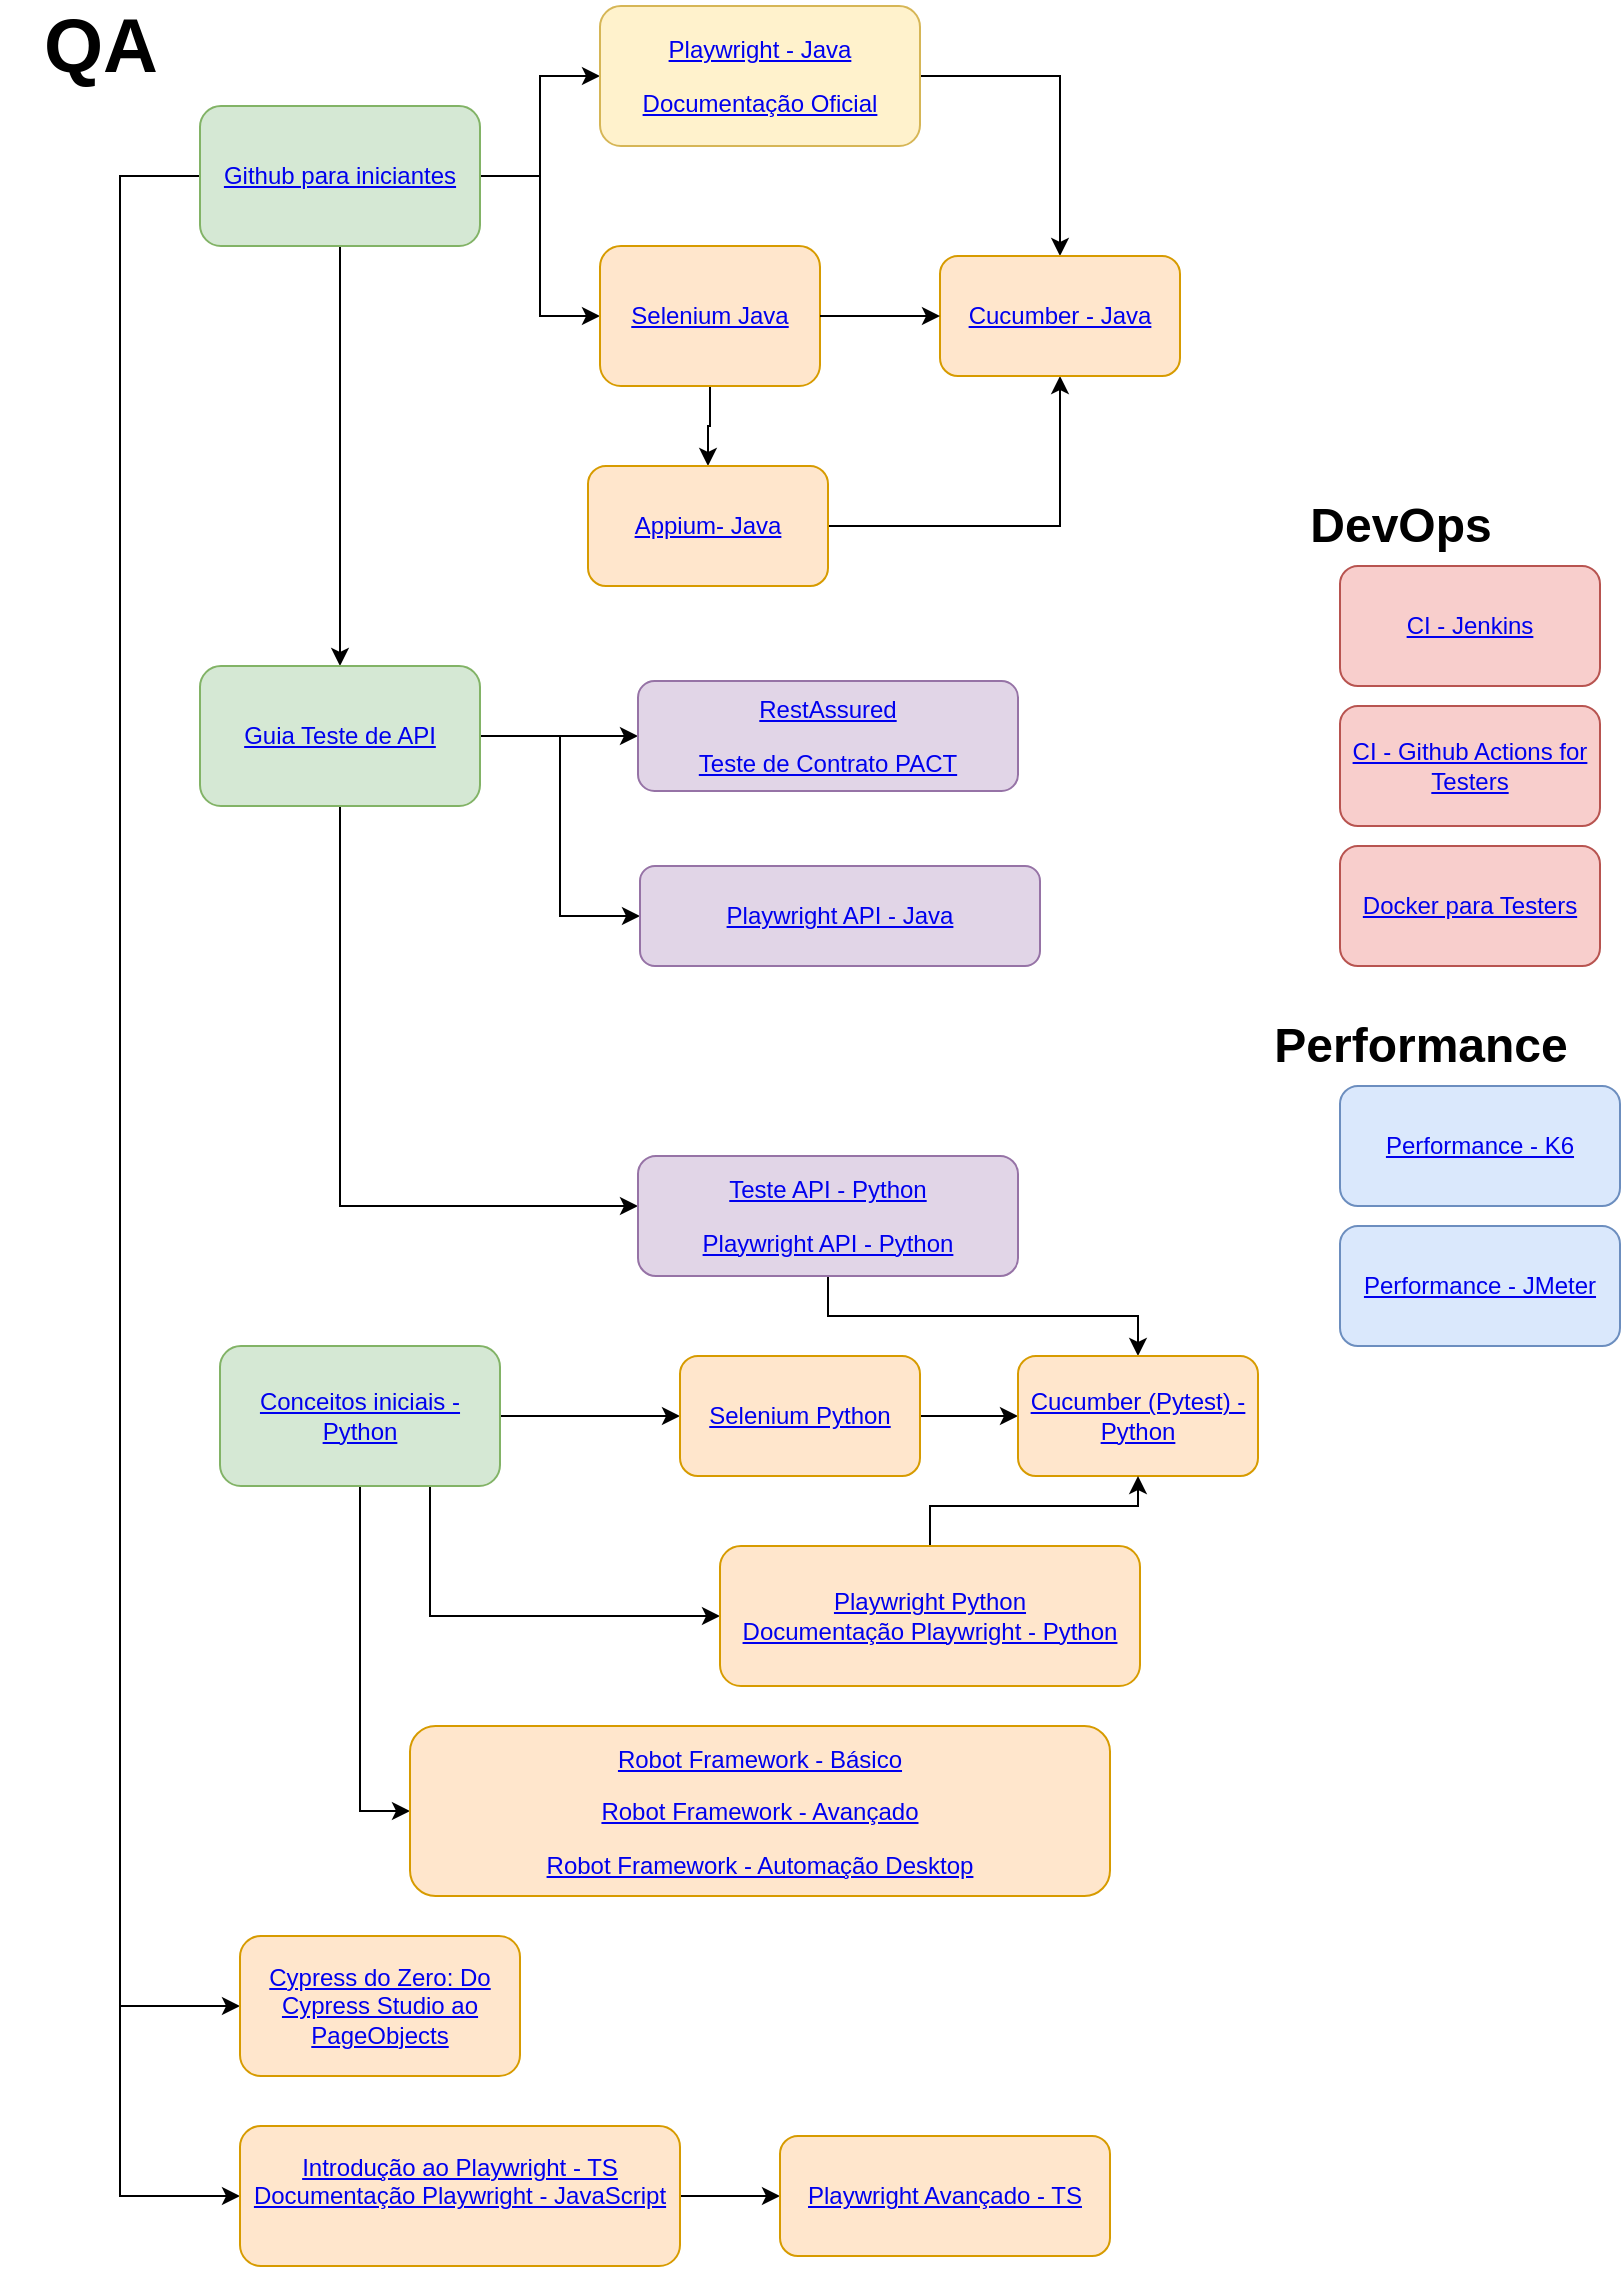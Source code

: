 <mxfile version="24.5.4" type="github">
  <diagram name="Página-1" id="zNzb7YGpmJKHPsOs2Py7">
    <mxGraphModel dx="1426" dy="751" grid="1" gridSize="10" guides="1" tooltips="1" connect="1" arrows="1" fold="1" page="1" pageScale="1" pageWidth="827" pageHeight="1169" math="0" shadow="0">
      <root>
        <mxCell id="0" />
        <mxCell id="1" parent="0" />
        <mxCell id="C-AJYibhgRINaA0Zn2Uu-2" value="" style="edgeStyle=orthogonalEdgeStyle;rounded=0;orthogonalLoop=1;jettySize=auto;html=1;" parent="1" source="VYMMDPcB0hkNtFmYqeaA-1" target="C-AJYibhgRINaA0Zn2Uu-1" edge="1">
          <mxGeometry relative="1" as="geometry" />
        </mxCell>
        <mxCell id="C-AJYibhgRINaA0Zn2Uu-6" value="" style="edgeStyle=orthogonalEdgeStyle;rounded=0;orthogonalLoop=1;jettySize=auto;html=1;entryX=0;entryY=0.5;entryDx=0;entryDy=0;" parent="1" source="VYMMDPcB0hkNtFmYqeaA-1" target="C-AJYibhgRINaA0Zn2Uu-5" edge="1">
          <mxGeometry relative="1" as="geometry" />
        </mxCell>
        <mxCell id="C-AJYibhgRINaA0Zn2Uu-33" style="edgeStyle=orthogonalEdgeStyle;rounded=0;orthogonalLoop=1;jettySize=auto;html=1;" parent="1" source="VYMMDPcB0hkNtFmYqeaA-1" target="C-AJYibhgRINaA0Zn2Uu-14" edge="1">
          <mxGeometry relative="1" as="geometry" />
        </mxCell>
        <mxCell id="C-AJYibhgRINaA0Zn2Uu-36" style="edgeStyle=orthogonalEdgeStyle;rounded=0;orthogonalLoop=1;jettySize=auto;html=1;entryX=0;entryY=0.5;entryDx=0;entryDy=0;" parent="1" source="VYMMDPcB0hkNtFmYqeaA-1" target="C-AJYibhgRINaA0Zn2Uu-31" edge="1">
          <mxGeometry relative="1" as="geometry">
            <Array as="points">
              <mxPoint x="60" y="95" />
              <mxPoint x="60" y="1010" />
            </Array>
          </mxGeometry>
        </mxCell>
        <mxCell id="C-AJYibhgRINaA0Zn2Uu-37" style="edgeStyle=orthogonalEdgeStyle;rounded=0;orthogonalLoop=1;jettySize=auto;html=1;entryX=0;entryY=0.5;entryDx=0;entryDy=0;" parent="1" source="VYMMDPcB0hkNtFmYqeaA-1" target="C-AJYibhgRINaA0Zn2Uu-32" edge="1">
          <mxGeometry relative="1" as="geometry">
            <Array as="points">
              <mxPoint x="60" y="95" />
              <mxPoint x="60" y="1105" />
            </Array>
          </mxGeometry>
        </mxCell>
        <mxCell id="VYMMDPcB0hkNtFmYqeaA-1" value="&lt;a target=&quot;_blank&quot; href=&quot;https://www.udemy.com/git-e-github-para-iniciantes/learn/lecture/5120486#overview&quot;&gt;Github para iniciantes&lt;/a&gt;" style="rounded=1;whiteSpace=wrap;html=1;fillColor=#d5e8d4;strokeColor=#82b366;" parent="1" vertex="1">
          <mxGeometry x="100" y="60" width="140" height="70" as="geometry" />
        </mxCell>
        <mxCell id="C-AJYibhgRINaA0Zn2Uu-27" style="edgeStyle=orthogonalEdgeStyle;rounded=0;orthogonalLoop=1;jettySize=auto;html=1;entryX=0.5;entryY=0;entryDx=0;entryDy=0;" parent="1" source="C-AJYibhgRINaA0Zn2Uu-1" target="C-AJYibhgRINaA0Zn2Uu-9" edge="1">
          <mxGeometry relative="1" as="geometry" />
        </mxCell>
        <mxCell id="C-AJYibhgRINaA0Zn2Uu-1" value="&lt;p&gt;&lt;a target=&quot;_blank&quot; href=&quot;https://www.youtube.com/playlist?list=PLFGoYjJG_fqrjcgRUcc2ubbZGtbRcC6W8&quot;&gt;Playwright - Java&lt;/a&gt;&lt;/p&gt;&lt;p&gt;&lt;a target=&quot;_blank&quot; href=&quot;https://playwright.dev/java/&quot;&gt;Documentação Oficial&lt;/a&gt;&lt;/p&gt;" style="rounded=1;whiteSpace=wrap;html=1;fillColor=#fff2cc;strokeColor=#d6b656;" parent="1" vertex="1">
          <mxGeometry x="300" y="10" width="160" height="70" as="geometry" />
        </mxCell>
        <mxCell id="C-AJYibhgRINaA0Zn2Uu-8" value="" style="edgeStyle=orthogonalEdgeStyle;rounded=0;orthogonalLoop=1;jettySize=auto;html=1;" parent="1" source="C-AJYibhgRINaA0Zn2Uu-5" target="C-AJYibhgRINaA0Zn2Uu-7" edge="1">
          <mxGeometry relative="1" as="geometry" />
        </mxCell>
        <mxCell id="C-AJYibhgRINaA0Zn2Uu-5" value="&lt;a target=&quot;_blank&quot; href=&quot;https://www.youtube.com/watch?v=ZFOdetBp55U&quot;&gt;Selenium Java&lt;/a&gt;" style="rounded=1;whiteSpace=wrap;html=1;fillColor=#ffe6cc;strokeColor=#d79b00;" parent="1" vertex="1">
          <mxGeometry x="300" y="130" width="110" height="70" as="geometry" />
        </mxCell>
        <mxCell id="C-AJYibhgRINaA0Zn2Uu-10" value="" style="edgeStyle=orthogonalEdgeStyle;rounded=0;orthogonalLoop=1;jettySize=auto;html=1;" parent="1" source="C-AJYibhgRINaA0Zn2Uu-7" target="C-AJYibhgRINaA0Zn2Uu-9" edge="1">
          <mxGeometry relative="1" as="geometry" />
        </mxCell>
        <mxCell id="C-AJYibhgRINaA0Zn2Uu-7" value="&lt;a target=&quot;_blank&quot; href=&quot;https://www.udemy.com/testes-appium/learn/lecture/9596868#overview&quot;&gt;Appium- Java&lt;/a&gt;" style="rounded=1;whiteSpace=wrap;html=1;fillColor=#ffe6cc;strokeColor=#d79b00;" parent="1" vertex="1">
          <mxGeometry x="294" y="240" width="120" height="60" as="geometry" />
        </mxCell>
        <mxCell id="C-AJYibhgRINaA0Zn2Uu-9" value="&lt;a target=&quot;_blank&quot; href=&quot;https://www.udemy.com/cucumber-java/learn/lecture/9971142#overview&quot;&gt;Cucumber - Java&lt;/a&gt;" style="rounded=1;whiteSpace=wrap;html=1;fillColor=#ffe6cc;strokeColor=#d79b00;" parent="1" vertex="1">
          <mxGeometry x="470" y="135" width="120" height="60" as="geometry" />
        </mxCell>
        <mxCell id="C-AJYibhgRINaA0Zn2Uu-11" value="" style="endArrow=classic;html=1;rounded=0;exitX=1;exitY=0.5;exitDx=0;exitDy=0;entryX=0;entryY=0.5;entryDx=0;entryDy=0;" parent="1" source="C-AJYibhgRINaA0Zn2Uu-5" target="C-AJYibhgRINaA0Zn2Uu-9" edge="1">
          <mxGeometry width="50" height="50" relative="1" as="geometry">
            <mxPoint x="380" y="290" as="sourcePoint" />
            <mxPoint x="430" y="240" as="targetPoint" />
          </mxGeometry>
        </mxCell>
        <mxCell id="C-AJYibhgRINaA0Zn2Uu-16" value="" style="edgeStyle=orthogonalEdgeStyle;rounded=0;orthogonalLoop=1;jettySize=auto;html=1;" parent="1" source="C-AJYibhgRINaA0Zn2Uu-14" target="C-AJYibhgRINaA0Zn2Uu-15" edge="1">
          <mxGeometry relative="1" as="geometry" />
        </mxCell>
        <mxCell id="C-AJYibhgRINaA0Zn2Uu-18" value="" style="edgeStyle=orthogonalEdgeStyle;rounded=0;orthogonalLoop=1;jettySize=auto;html=1;entryX=0;entryY=0.5;entryDx=0;entryDy=0;" parent="1" source="C-AJYibhgRINaA0Zn2Uu-14" target="C-AJYibhgRINaA0Zn2Uu-17" edge="1">
          <mxGeometry relative="1" as="geometry" />
        </mxCell>
        <mxCell id="C-AJYibhgRINaA0Zn2Uu-20" value="" style="edgeStyle=orthogonalEdgeStyle;rounded=0;orthogonalLoop=1;jettySize=auto;html=1;" parent="1" source="C-AJYibhgRINaA0Zn2Uu-14" target="C-AJYibhgRINaA0Zn2Uu-19" edge="1">
          <mxGeometry relative="1" as="geometry">
            <Array as="points">
              <mxPoint x="170" y="610" />
            </Array>
          </mxGeometry>
        </mxCell>
        <mxCell id="C-AJYibhgRINaA0Zn2Uu-14" value="&lt;a target=&quot;_blank&quot; href=&quot;https://www.youtube.com/playlist?list=PLf8x7B3nFTl17WeEVj405tHlstiq1kNBX&quot;&gt;Guia Teste de API&lt;/a&gt;" style="rounded=1;whiteSpace=wrap;html=1;fillColor=#d5e8d4;strokeColor=#82b366;" parent="1" vertex="1">
          <mxGeometry x="100" y="340" width="140" height="70" as="geometry" />
        </mxCell>
        <mxCell id="C-AJYibhgRINaA0Zn2Uu-15" value="&lt;p&gt;&lt;a target=&quot;_blank&quot; href=&quot;https://www.udemy.com/course/testando-api-rest-com-rest-assured/learn/lecture/14737850#overview&quot;&gt;RestAssured&lt;/a&gt;&lt;/p&gt;&lt;p&gt;&lt;a target=&quot;_blank&quot; href=&quot;https://www.udemy.com/course/testes-de-contrato-em-java-com-pact/&quot;&gt;Teste de Contrato PACT&lt;/a&gt;&lt;/p&gt;" style="rounded=1;whiteSpace=wrap;html=1;fillColor=#e1d5e7;strokeColor=#9673a6;" parent="1" vertex="1">
          <mxGeometry x="319" y="347.5" width="190" height="55" as="geometry" />
        </mxCell>
        <mxCell id="C-AJYibhgRINaA0Zn2Uu-17" value="&lt;a target=&quot;_blank&quot; href=&quot;https://www.youtube.com/playlist?list=PLFGoYjJG_fqpkA13xItqpyr5CXu3HEDkj&quot;&gt;Playwright API - Java&lt;/a&gt;" style="rounded=1;whiteSpace=wrap;html=1;fillColor=#e1d5e7;strokeColor=#9673a6;" parent="1" vertex="1">
          <mxGeometry x="320" y="440" width="200" height="50" as="geometry" />
        </mxCell>
        <mxCell id="C-AJYibhgRINaA0Zn2Uu-26" style="edgeStyle=orthogonalEdgeStyle;rounded=0;orthogonalLoop=1;jettySize=auto;html=1;entryX=0.5;entryY=0;entryDx=0;entryDy=0;" parent="1" source="C-AJYibhgRINaA0Zn2Uu-19" target="C-AJYibhgRINaA0Zn2Uu-24" edge="1">
          <mxGeometry relative="1" as="geometry" />
        </mxCell>
        <mxCell id="C-AJYibhgRINaA0Zn2Uu-19" value="&lt;p&gt;&lt;a target=&quot;_blank&quot; href=&quot;https://testautomationu.applitools.com/python-api-testing/&quot;&gt;Teste API - Python&lt;/a&gt;&lt;/p&gt;&lt;p&gt;&lt;a target=&quot;_blank&quot; href=&quot;https://playwright.dev/python/docs/api-testing&quot;&gt;Playwright API - Python&lt;/a&gt;&lt;/p&gt;" style="rounded=1;whiteSpace=wrap;html=1;fillColor=#e1d5e7;strokeColor=#9673a6;" parent="1" vertex="1">
          <mxGeometry x="319" y="585" width="190" height="60" as="geometry" />
        </mxCell>
        <mxCell id="C-AJYibhgRINaA0Zn2Uu-23" value="" style="edgeStyle=orthogonalEdgeStyle;rounded=0;orthogonalLoop=1;jettySize=auto;html=1;" parent="1" source="C-AJYibhgRINaA0Zn2Uu-21" target="C-AJYibhgRINaA0Zn2Uu-22" edge="1">
          <mxGeometry relative="1" as="geometry" />
        </mxCell>
        <mxCell id="C-AJYibhgRINaA0Zn2Uu-30" value="" style="edgeStyle=orthogonalEdgeStyle;rounded=0;orthogonalLoop=1;jettySize=auto;html=1;entryX=0;entryY=0.5;entryDx=0;entryDy=0;" parent="1" source="C-AJYibhgRINaA0Zn2Uu-21" target="C-AJYibhgRINaA0Zn2Uu-29" edge="1">
          <mxGeometry relative="1" as="geometry" />
        </mxCell>
        <mxCell id="zzAfAyDs1tQzLEzqxF_J-5" value="" style="edgeStyle=orthogonalEdgeStyle;rounded=0;orthogonalLoop=1;jettySize=auto;html=1;exitX=0.75;exitY=1;exitDx=0;exitDy=0;entryX=0;entryY=0.5;entryDx=0;entryDy=0;" edge="1" parent="1" source="C-AJYibhgRINaA0Zn2Uu-21" target="zzAfAyDs1tQzLEzqxF_J-4">
          <mxGeometry relative="1" as="geometry" />
        </mxCell>
        <mxCell id="C-AJYibhgRINaA0Zn2Uu-21" value="&lt;a target=&quot;_blank&quot; href=&quot;https://testautomationu.applitools.com/python-tutorial/&quot;&gt;Conceitos iniciais - Python&lt;/a&gt;" style="rounded=1;whiteSpace=wrap;html=1;fillColor=#d5e8d4;strokeColor=#82b366;" parent="1" vertex="1">
          <mxGeometry x="110" y="680" width="140" height="70" as="geometry" />
        </mxCell>
        <mxCell id="C-AJYibhgRINaA0Zn2Uu-25" value="" style="edgeStyle=orthogonalEdgeStyle;rounded=0;orthogonalLoop=1;jettySize=auto;html=1;" parent="1" source="C-AJYibhgRINaA0Zn2Uu-22" target="C-AJYibhgRINaA0Zn2Uu-24" edge="1">
          <mxGeometry relative="1" as="geometry" />
        </mxCell>
        <mxCell id="C-AJYibhgRINaA0Zn2Uu-22" value="&lt;a target=&quot;_blank&quot; href=&quot;https://testautomationu.applitools.com/selenium-webdriver-python-tutorial/&quot;&gt;Selenium Python&lt;/a&gt;" style="rounded=1;whiteSpace=wrap;html=1;fillColor=#ffe6cc;strokeColor=#d79b00;" parent="1" vertex="1">
          <mxGeometry x="340" y="685" width="120" height="60" as="geometry" />
        </mxCell>
        <mxCell id="C-AJYibhgRINaA0Zn2Uu-24" value="&lt;a target=&quot;_blank&quot; href=&quot;https://testautomationu.applitools.com/behavior-driven-python-with-pytest-bdd/&quot;&gt;Cucumber (Pytest) - Python&lt;/a&gt;" style="rounded=1;whiteSpace=wrap;html=1;fillColor=#ffe6cc;strokeColor=#d79b00;" parent="1" vertex="1">
          <mxGeometry x="509" y="685" width="120" height="60" as="geometry" />
        </mxCell>
        <mxCell id="C-AJYibhgRINaA0Zn2Uu-29" value="&lt;p&gt;&lt;a target=&quot;_blank&quot; href=&quot;https://www.udemy.com/course/automacao-de-testes-com-robot-framework-basico/learn/lecture/9504432#overview&quot;&gt;Robot Framework - Básico&lt;/a&gt;&lt;/p&gt;&lt;p&gt;&lt;a target=&quot;_blank&quot; href=&quot;https://www.udemy.com/course/automacao-de-testes-com-robot-framework-avancado/learn/lecture/16030036?src=sac&amp;amp;kw=Robot#overview&quot;&gt;Robot Framework - Avançado&lt;/a&gt;&lt;/p&gt;&lt;p&gt;&lt;a target=&quot;_blank&quot; href=&quot;https://www.youtube.com/watch?v=WIIm6eeqKM4&quot;&gt;Robot Framework - Automação Desktop&lt;/a&gt;&lt;/p&gt;" style="rounded=1;whiteSpace=wrap;html=1;fillColor=#ffe6cc;strokeColor=#d79b00;" parent="1" vertex="1">
          <mxGeometry x="205" y="870" width="350" height="85" as="geometry" />
        </mxCell>
        <mxCell id="C-AJYibhgRINaA0Zn2Uu-31" value="&lt;a target=&quot;_blank&quot; href=&quot;https://www.udemy.com/course/cypress-do-zero-2023-do-cypress-studio-ao-pageobjects/learn/lecture/39302978#overview&quot;&gt;Cypress do Zero: Do Cypress Studio ao PageObjects&lt;/a&gt;" style="rounded=1;whiteSpace=wrap;html=1;fillColor=#ffe6cc;strokeColor=#d79b00;" parent="1" vertex="1">
          <mxGeometry x="120" y="975" width="140" height="70" as="geometry" />
        </mxCell>
        <mxCell id="zzAfAyDs1tQzLEzqxF_J-2" value="" style="edgeStyle=orthogonalEdgeStyle;rounded=0;orthogonalLoop=1;jettySize=auto;html=1;" edge="1" parent="1" source="C-AJYibhgRINaA0Zn2Uu-32" target="zzAfAyDs1tQzLEzqxF_J-1">
          <mxGeometry relative="1" as="geometry" />
        </mxCell>
        <mxCell id="C-AJYibhgRINaA0Zn2Uu-32" value="&lt;a href=&quot;https://testautomationu.applitools.com/playwright-intro/&quot;&gt;Introdução ao Playwright - TS&lt;/a&gt;&lt;br&gt;&lt;a href=&quot;https://playwright.dev/docs/intro&quot;&gt;Documentação Playwright - JavaScript&lt;/a&gt;&lt;div&gt;&lt;br/&gt;&lt;/div&gt;" style="rounded=1;whiteSpace=wrap;html=1;fillColor=#ffe6cc;strokeColor=#d79b00;" parent="1" vertex="1">
          <mxGeometry x="120" y="1070" width="220" height="70" as="geometry" />
        </mxCell>
        <mxCell id="C-AJYibhgRINaA0Zn2Uu-38" value="DevOps" style="text;strokeColor=none;fillColor=none;html=1;fontSize=24;fontStyle=1;verticalAlign=middle;align=center;" parent="1" vertex="1">
          <mxGeometry x="650" y="250" width="100" height="40" as="geometry" />
        </mxCell>
        <mxCell id="C-AJYibhgRINaA0Zn2Uu-39" value="&lt;a target=&quot;_blank&quot; href=&quot;https://www.udemy.com/course/integracao-continua-jenkins/learn/lecture/18549580#overview&quot;&gt;CI - Jenkins&lt;/a&gt;" style="rounded=1;whiteSpace=wrap;html=1;fillColor=#f8cecc;strokeColor=#b85450;" parent="1" vertex="1">
          <mxGeometry x="670" y="290" width="130" height="60" as="geometry" />
        </mxCell>
        <mxCell id="C-AJYibhgRINaA0Zn2Uu-40" value="&lt;a target=&quot;_blank&quot; href=&quot;https://www.youtube.com/playlist?list=PL9ok7C7Yn9A9jiuK3iGfC6lFCQtxxD9sX&quot;&gt;Docker para Testers&lt;/a&gt;" style="rounded=1;whiteSpace=wrap;html=1;fillColor=#f8cecc;strokeColor=#b85450;" parent="1" vertex="1">
          <mxGeometry x="670" y="430" width="130" height="60" as="geometry" />
        </mxCell>
        <mxCell id="C-AJYibhgRINaA0Zn2Uu-41" value="&lt;a href=&quot;https://www.youtube.com/playlist?list=PL9ok7C7Yn9A-6uidd3RXZPf5EfhxkPXa_&quot; target=&quot;_blank&quot;&gt;CI - Github Actions for Testers&lt;/a&gt;" style="rounded=1;whiteSpace=wrap;html=1;fillColor=#f8cecc;strokeColor=#b85450;" parent="1" vertex="1">
          <mxGeometry x="670" y="360" width="130" height="60" as="geometry" />
        </mxCell>
        <mxCell id="C-AJYibhgRINaA0Zn2Uu-42" value="Performance" style="text;strokeColor=none;fillColor=none;html=1;fontSize=24;fontStyle=1;verticalAlign=middle;align=center;" parent="1" vertex="1">
          <mxGeometry x="660" y="510" width="100" height="40" as="geometry" />
        </mxCell>
        <mxCell id="C-AJYibhgRINaA0Zn2Uu-43" value="&lt;a target=&quot;_blank&quot; href=&quot;https://www.udemy.com/course/teste-de-performance-com-k6/learn/lecture/35993676?components=add_to_cart%2Cavailable_coupons%2Cbase_purchase_section%2Cbuy_button%2Cbuy_for_team%2Ccacheable_buy_button%2Ccacheable_deal_badge%2Ccacheable_discount_expiration%2Ccacheable_price_text%2Ccacheable_purchase_text%2Ccurated_for_ufb_notice_context%2Ccurriculum_context%2Cdeal_badge%2Cdiscount_expiration%2Cgift_this_course%2Cincentives%2Cinstructor_links%2Clifetime_access_context%2Cmoney_back_guarantee%2Cprice_text%2Cpurchase_tabs_context%2Cpurchase%2Crecommendation%2Credeem_coupon%2Csidebar_container%2Cpurchase_body_container#overview&quot;&gt;Performance - K6&lt;/a&gt;" style="rounded=1;whiteSpace=wrap;html=1;fillColor=#dae8fc;strokeColor=#6c8ebf;" parent="1" vertex="1">
          <mxGeometry x="670" y="550" width="140" height="60" as="geometry" />
        </mxCell>
        <mxCell id="C-AJYibhgRINaA0Zn2Uu-44" value="&lt;a target=&quot;_blank&quot; href=&quot;https://www.udemy.com/course/testes-de-performance-com-jmeter-basico-ao-avancado/learn/lecture/10545064#overview&quot;&gt;Performance - JMeter&lt;/a&gt;" style="rounded=1;whiteSpace=wrap;html=1;fillColor=#dae8fc;strokeColor=#6c8ebf;" parent="1" vertex="1">
          <mxGeometry x="670" y="620" width="140" height="60" as="geometry" />
        </mxCell>
        <mxCell id="C-AJYibhgRINaA0Zn2Uu-45" value="&lt;font style=&quot;font-size: 38px;&quot;&gt;QA&lt;/font&gt;" style="text;strokeColor=none;fillColor=none;html=1;fontSize=24;fontStyle=1;verticalAlign=middle;align=center;" parent="1" vertex="1">
          <mxGeometry y="10" width="100" height="40" as="geometry" />
        </mxCell>
        <mxCell id="zzAfAyDs1tQzLEzqxF_J-1" value="&lt;a href=&quot;https://testautomationu.applitools.com/playwright-advanced/&quot;&gt;Playwright Avançado - TS&lt;/a&gt;" style="rounded=1;whiteSpace=wrap;html=1;fillColor=#ffe6cc;strokeColor=#d79b00;" vertex="1" parent="1">
          <mxGeometry x="390" y="1075" width="165" height="60" as="geometry" />
        </mxCell>
        <mxCell id="zzAfAyDs1tQzLEzqxF_J-6" style="edgeStyle=orthogonalEdgeStyle;rounded=0;orthogonalLoop=1;jettySize=auto;html=1;entryX=0.5;entryY=1;entryDx=0;entryDy=0;" edge="1" parent="1" source="zzAfAyDs1tQzLEzqxF_J-4" target="C-AJYibhgRINaA0Zn2Uu-24">
          <mxGeometry relative="1" as="geometry" />
        </mxCell>
        <mxCell id="zzAfAyDs1tQzLEzqxF_J-4" value="&lt;a href=&quot;https://www.youtube.com/watch?v=IDrTacdVNRM&quot;&gt;Playwright Python&lt;/a&gt;&lt;div&gt;&lt;a href=&quot;https://playwright.dev/python/docs/intro&quot;&gt;Documentação Playwright - Python&lt;/a&gt;&lt;/div&gt;" style="rounded=1;whiteSpace=wrap;html=1;fillColor=#ffe6cc;strokeColor=#d79b00;" vertex="1" parent="1">
          <mxGeometry x="360" y="780" width="210" height="70" as="geometry" />
        </mxCell>
      </root>
    </mxGraphModel>
  </diagram>
</mxfile>
